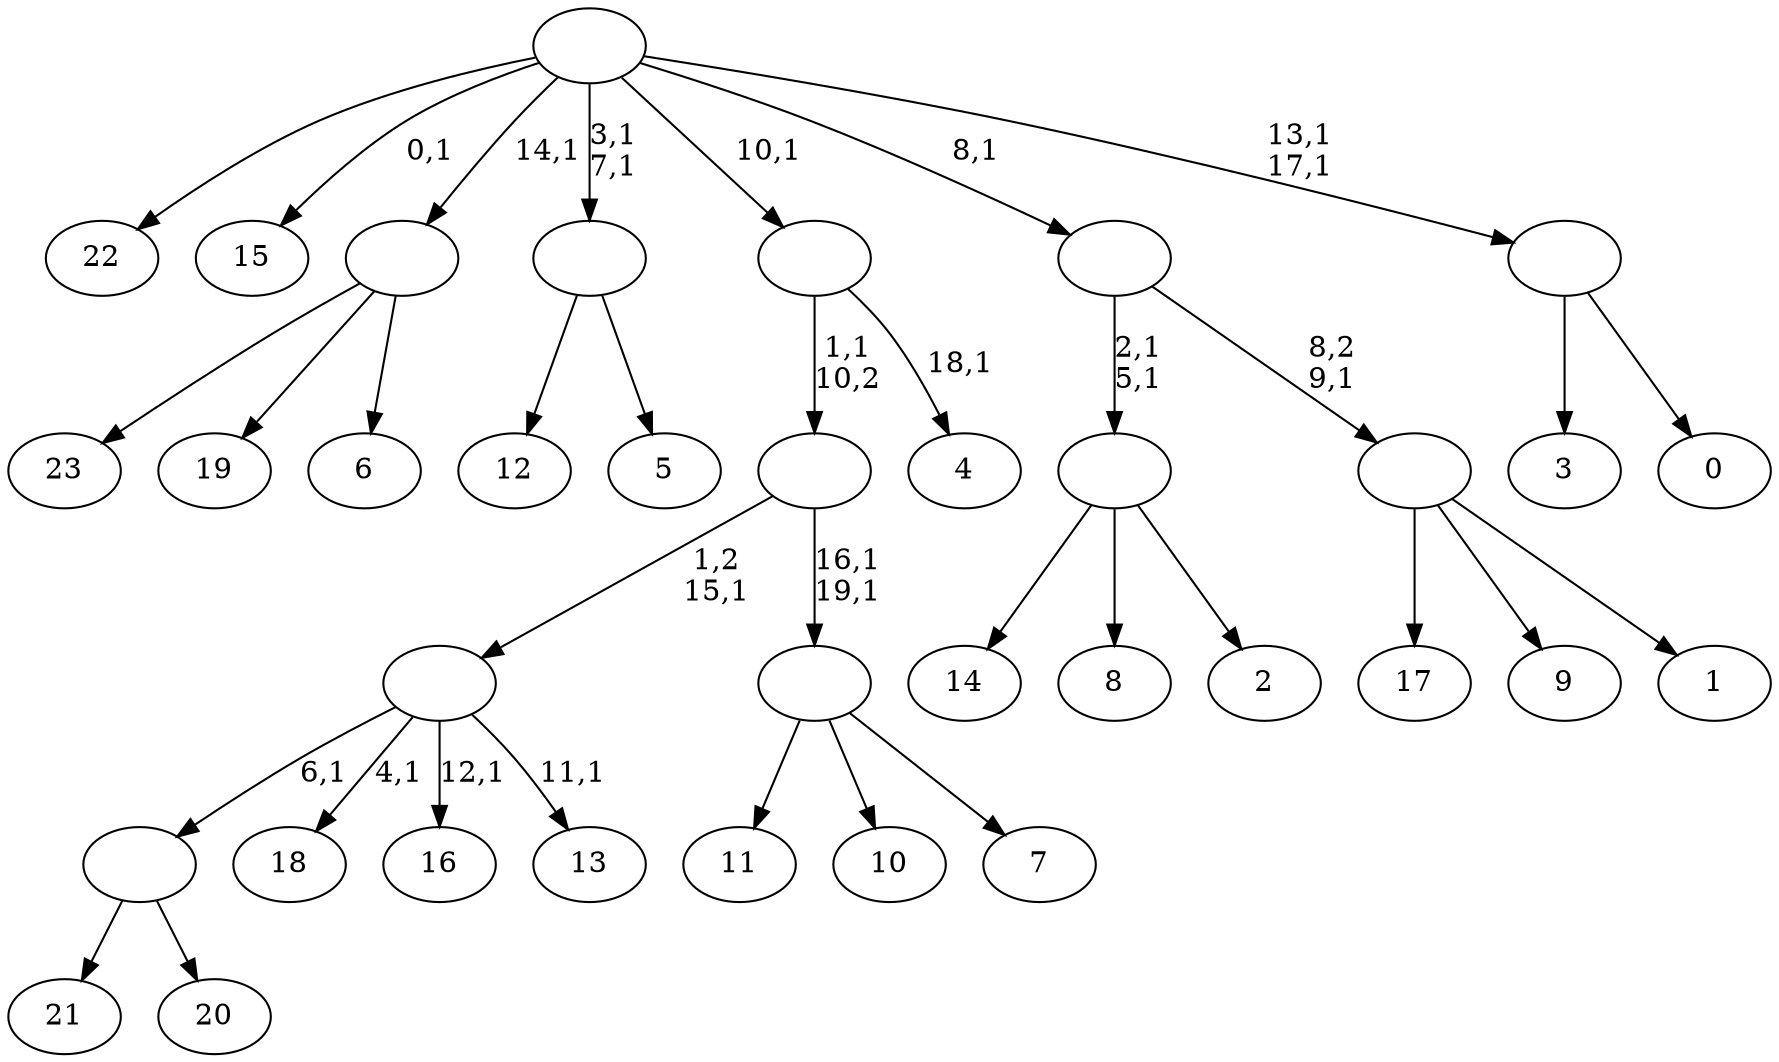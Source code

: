 digraph T {
	44 [label="23"]
	43 [label="22"]
	42 [label="21"]
	41 [label="20"]
	40 [label=""]
	39 [label="19"]
	38 [label="18"]
	36 [label="17"]
	35 [label="16"]
	33 [label="15"]
	31 [label="14"]
	30 [label="13"]
	28 [label=""]
	27 [label="12"]
	26 [label="11"]
	25 [label="10"]
	24 [label="9"]
	23 [label="8"]
	22 [label="7"]
	21 [label=""]
	19 [label=""]
	18 [label="6"]
	17 [label=""]
	16 [label="5"]
	15 [label=""]
	13 [label="4"]
	11 [label=""]
	10 [label="3"]
	9 [label="2"]
	8 [label=""]
	6 [label="1"]
	5 [label=""]
	4 [label=""]
	3 [label="0"]
	2 [label=""]
	0 [label=""]
	40 -> 42 [label=""]
	40 -> 41 [label=""]
	28 -> 30 [label="11,1"]
	28 -> 35 [label="12,1"]
	28 -> 38 [label="4,1"]
	28 -> 40 [label="6,1"]
	21 -> 26 [label=""]
	21 -> 25 [label=""]
	21 -> 22 [label=""]
	19 -> 21 [label="16,1\n19,1"]
	19 -> 28 [label="1,2\n15,1"]
	17 -> 44 [label=""]
	17 -> 39 [label=""]
	17 -> 18 [label=""]
	15 -> 27 [label=""]
	15 -> 16 [label=""]
	11 -> 13 [label="18,1"]
	11 -> 19 [label="1,1\n10,2"]
	8 -> 31 [label=""]
	8 -> 23 [label=""]
	8 -> 9 [label=""]
	5 -> 36 [label=""]
	5 -> 24 [label=""]
	5 -> 6 [label=""]
	4 -> 8 [label="2,1\n5,1"]
	4 -> 5 [label="8,2\n9,1"]
	2 -> 10 [label=""]
	2 -> 3 [label=""]
	0 -> 2 [label="13,1\n17,1"]
	0 -> 15 [label="3,1\n7,1"]
	0 -> 33 [label="0,1"]
	0 -> 43 [label=""]
	0 -> 17 [label="14,1"]
	0 -> 11 [label="10,1"]
	0 -> 4 [label="8,1"]
}

